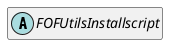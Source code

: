 @startuml
set namespaceSeparator \\
hide members
hide << alias >> circle

abstract class FOFUtilsInstallscript
@enduml
